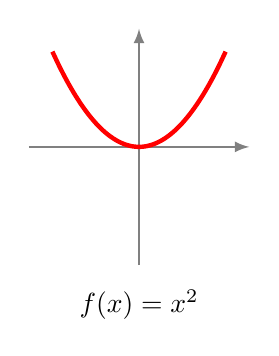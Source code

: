 \begin{tikzpicture}
	\draw[->,>=latex, gray, thick] (-1.4,0) -- (1.4,0);
	\draw[->,>=latex, gray, thick] (0,-1.5) -- (0,1.5);
    \draw[color=red,domain=-1.1:1.1,ultra thick,smooth] plot (\x,{\x*\x)});
    \node at (0,-2) {$f(x)=x^2$};
\end{tikzpicture}